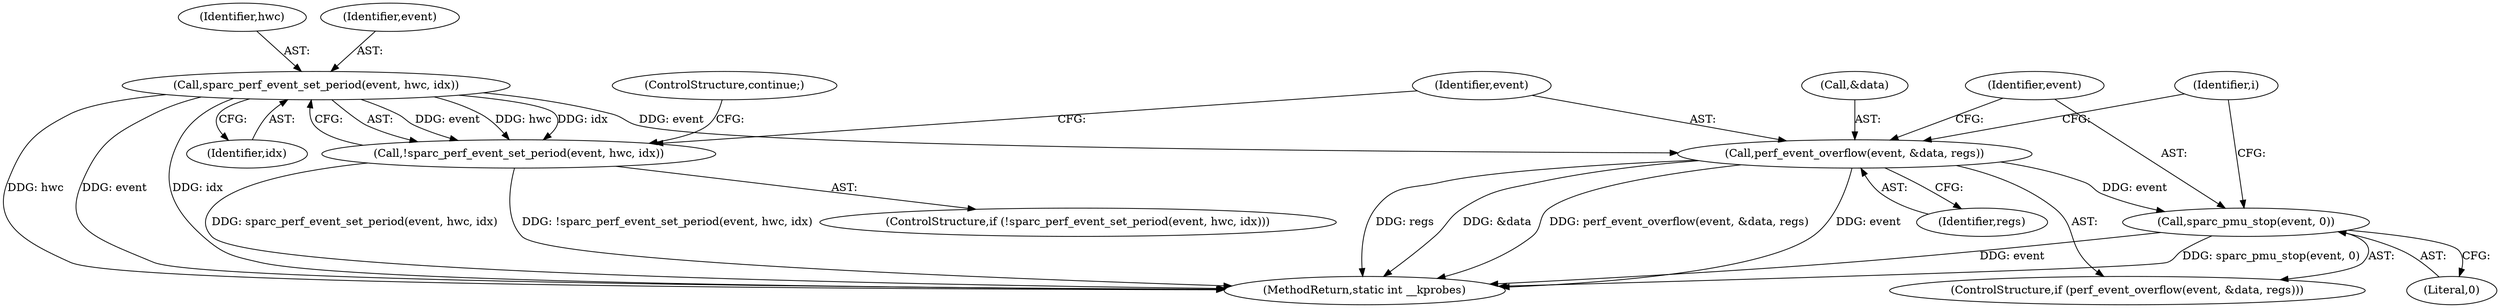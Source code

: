 digraph "0_linux_a8b0ca17b80e92faab46ee7179ba9e99ccb61233_31@pointer" {
"1000205" [label="(Call,sparc_perf_event_set_period(event, hwc, idx))"];
"1000204" [label="(Call,!sparc_perf_event_set_period(event, hwc, idx))"];
"1000211" [label="(Call,perf_event_overflow(event, &data, regs))"];
"1000216" [label="(Call,sparc_pmu_stop(event, 0))"];
"1000203" [label="(ControlStructure,if (!sparc_perf_event_set_period(event, hwc, idx)))"];
"1000216" [label="(Call,sparc_pmu_stop(event, 0))"];
"1000210" [label="(ControlStructure,if (perf_event_overflow(event, &data, regs)))"];
"1000215" [label="(Identifier,regs)"];
"1000212" [label="(Identifier,event)"];
"1000161" [label="(Identifier,i)"];
"1000213" [label="(Call,&data)"];
"1000208" [label="(Identifier,idx)"];
"1000209" [label="(ControlStructure,continue;)"];
"1000217" [label="(Identifier,event)"];
"1000207" [label="(Identifier,hwc)"];
"1000205" [label="(Call,sparc_perf_event_set_period(event, hwc, idx))"];
"1000221" [label="(MethodReturn,static int __kprobes)"];
"1000218" [label="(Literal,0)"];
"1000211" [label="(Call,perf_event_overflow(event, &data, regs))"];
"1000206" [label="(Identifier,event)"];
"1000204" [label="(Call,!sparc_perf_event_set_period(event, hwc, idx))"];
"1000205" -> "1000204"  [label="AST: "];
"1000205" -> "1000208"  [label="CFG: "];
"1000206" -> "1000205"  [label="AST: "];
"1000207" -> "1000205"  [label="AST: "];
"1000208" -> "1000205"  [label="AST: "];
"1000204" -> "1000205"  [label="CFG: "];
"1000205" -> "1000221"  [label="DDG: hwc"];
"1000205" -> "1000221"  [label="DDG: event"];
"1000205" -> "1000221"  [label="DDG: idx"];
"1000205" -> "1000204"  [label="DDG: event"];
"1000205" -> "1000204"  [label="DDG: hwc"];
"1000205" -> "1000204"  [label="DDG: idx"];
"1000205" -> "1000211"  [label="DDG: event"];
"1000204" -> "1000203"  [label="AST: "];
"1000209" -> "1000204"  [label="CFG: "];
"1000212" -> "1000204"  [label="CFG: "];
"1000204" -> "1000221"  [label="DDG: sparc_perf_event_set_period(event, hwc, idx)"];
"1000204" -> "1000221"  [label="DDG: !sparc_perf_event_set_period(event, hwc, idx)"];
"1000211" -> "1000210"  [label="AST: "];
"1000211" -> "1000215"  [label="CFG: "];
"1000212" -> "1000211"  [label="AST: "];
"1000213" -> "1000211"  [label="AST: "];
"1000215" -> "1000211"  [label="AST: "];
"1000217" -> "1000211"  [label="CFG: "];
"1000161" -> "1000211"  [label="CFG: "];
"1000211" -> "1000221"  [label="DDG: event"];
"1000211" -> "1000221"  [label="DDG: regs"];
"1000211" -> "1000221"  [label="DDG: &data"];
"1000211" -> "1000221"  [label="DDG: perf_event_overflow(event, &data, regs)"];
"1000211" -> "1000216"  [label="DDG: event"];
"1000216" -> "1000210"  [label="AST: "];
"1000216" -> "1000218"  [label="CFG: "];
"1000217" -> "1000216"  [label="AST: "];
"1000218" -> "1000216"  [label="AST: "];
"1000161" -> "1000216"  [label="CFG: "];
"1000216" -> "1000221"  [label="DDG: sparc_pmu_stop(event, 0)"];
"1000216" -> "1000221"  [label="DDG: event"];
}
